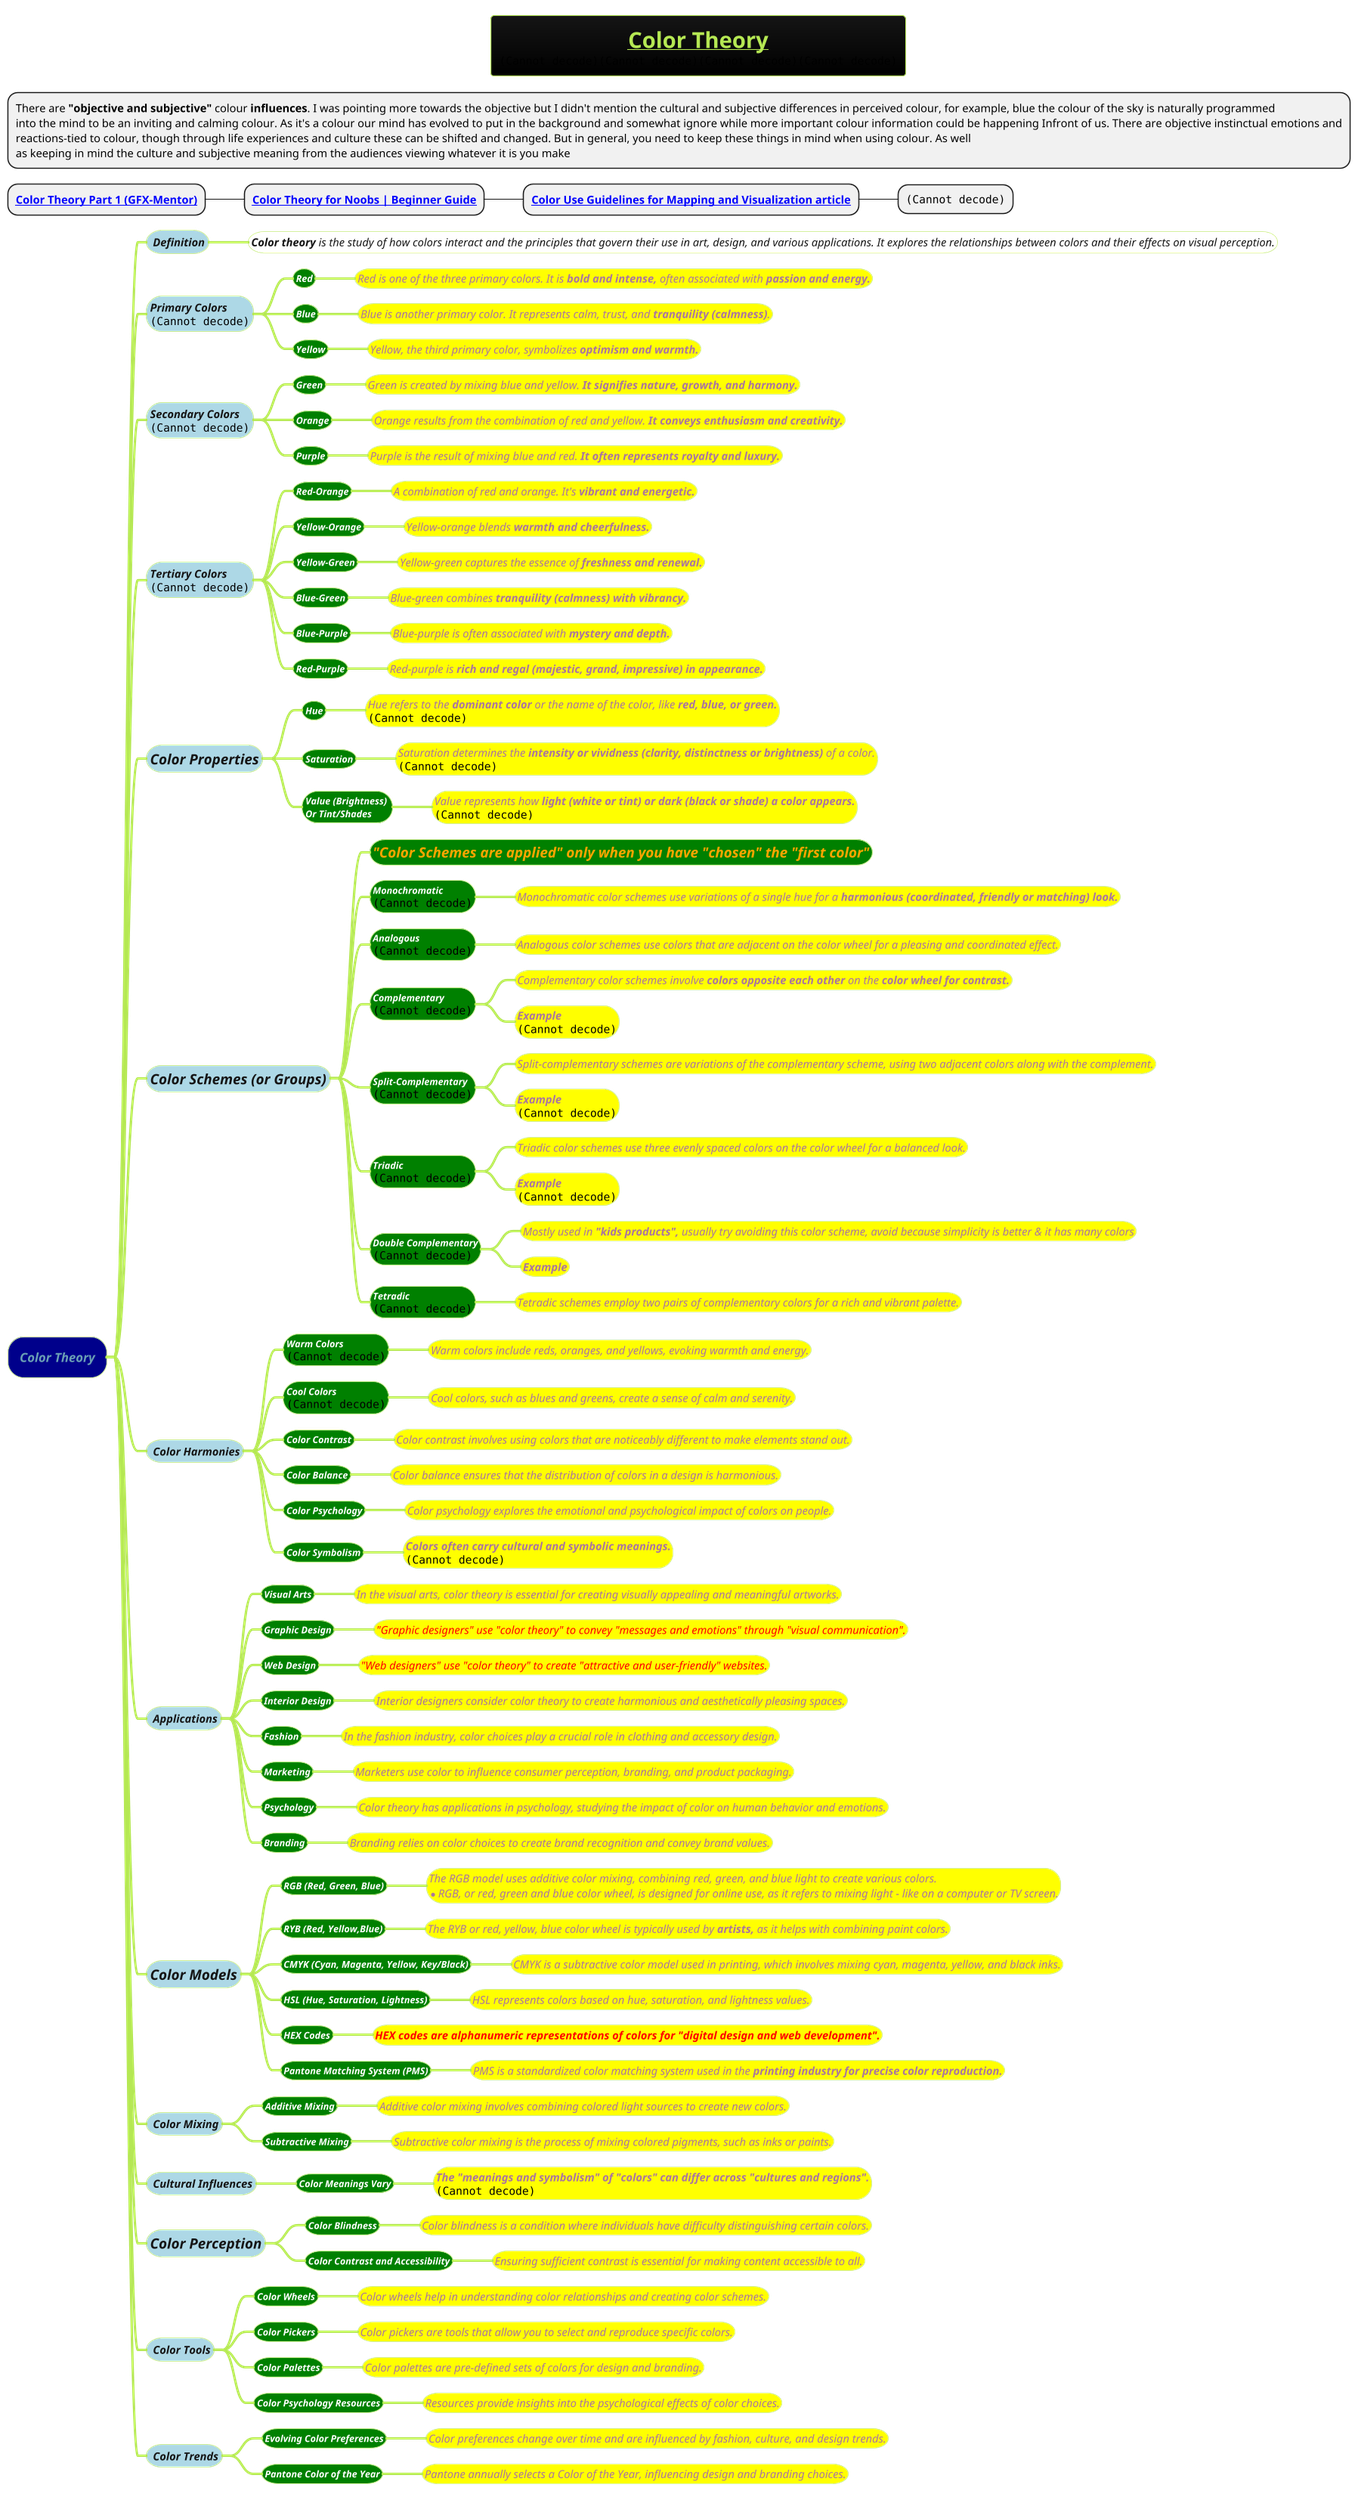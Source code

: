 @startmindmap
title =__Color Theory__\n<img:images/img_15.png{scale=.777}><img:images/img_13.png{scale=.7}><img:images/img_14.png{scale=.7}><img:images/img_16.png{scale=.7}>

*:There are **"objective and subjective"** colour **influences**. I was pointing more towards the objective but I didn't mention the cultural and subjective differences in perceived colour, for example, blue the colour of the sky is naturally programmed
into the mind to be an inviting and calming colour. As it's a colour our mind has evolved to put in the background and somewhat ignore while more important colour information could be happening Infront of us. There are objective instinctual emotions and
reactions-tied to colour, though through life experiences and culture these can be shifted and changed. But in general, you need to keep these things in mind when using colour. As well
as keeping in mind the culture and subjective meaning from the audiences viewing whatever it is you make;

* **[[https://www.youtube.com/watch?v=oxr-5CIQm1c&ab_channel=GFXMentor Color Theory Part 1 (GFX-Mentor)]]**
** **[[https://www.youtube.com/watch?v=AvgCkHrcj90&ab_channel=FlowStudio Color Theory for Noobs | Beginner Guide]]**
*** **[[https://web.natur.cuni.cz/~langhamr/lectures/vtfg1/mapinfo_2/barvy/colors.html Color Use Guidelines for Mapping and Visualization article]]**
**** <img:images/img_21.png{scale=.7}>
!theme hacker

*[#darkblue] <i>Color Theory
**[#lightblue] <i> Definition
***[#white] <i><size:14>**Color theory** is the study of how colors interact and the principles that govern their use in art, design, and various applications. It explores the relationships between colors and their effects on visual perception.

**[#lightblue] <i>Primary Colors\n<img:images/img_1.png{scale=.5}>
***[#green] <i><color #white>**Red**
****[#yellow] <i><size:14>Red is one of the three primary colors. It is **bold and intense,** often associated with **passion and energy.**
***[#green] <i><color #white>**Blue**
****[#yellow] <i><size:14>Blue is another primary color. It represents calm, trust, and **tranquility (calmness)**.
***[#green] <i><color #white>**Yellow**
****[#yellow] <i><size:14>Yellow, the third primary color, symbolizes **optimism and warmth.**

**[#lightblue] <i>Secondary Colors\n<img:images/img_2.png{scale=.58}>
***[#green] <i><color #white>**Green**
****[#yellow] <i><size:14>Green is created by mixing blue and yellow. **It signifies nature, growth, and harmony.**
***[#green] <i><color #white>**Orange**
****[#yellow] <i><size:14>Orange results from the combination of red and yellow. **It conveys enthusiasm and creativity.**
***[#green] <i><color #white>**Purple**
****[#yellow] <i><size:14>Purple is the result of mixing blue and red. **It often represents royalty and luxury.**

**[#lightblue] <i>Tertiary Colors\n<img:images/img_3.png{scale=.5}>
***[#green] <i><color #white>**Red-Orange**
****[#yellow] <i><size:14>A combination of red and orange. It's **vibrant and energetic.**
***[#green] <i><color #white>**Yellow-Orange**
****[#yellow] <i><size:14>Yellow-orange blends **warmth and cheerfulness.**
***[#green] <i><color #white>**Yellow-Green**
****[#yellow] <i><size:14>Yellow-green captures the essence of **freshness and renewal.**
***[#green] <i><color #white>**Blue-Green**
****[#yellow] <i><size:14>Blue-green combines **tranquility (calmness) with vibrancy.**
***[#green] <i><color #white>**Blue-Purple**
****[#yellow] <i><size:14>Blue-purple is often associated with **mystery and depth.**
***[#green] <i><color #white>**Red-Purple**
****[#yellow] <i><size:14>Red-purple is **rich and regal (majestic, grand, impressive) in appearance.**

**[#lightblue] <i><size:18>Color Properties
***[#green] <i><color #white>**Hue**
****[#yellow] <i><size:14>Hue refers to the **dominant color** or the name of the color, like **red, blue, or green.**\n<img:images/img_22.png{scale=.4}>
***[#green] <i><color #white>**Saturation**
****[#yellow] <i><size:14>Saturation determines the **intensity or vividness (clarity, distinctness or brightness)** of a color.\n<img:images/img_23.png{scale=.4}>
***[#green] <i><color #white>**Value (Brightness) **\n<i><size:12><color #white>**Or Tint/Shades**
****[#yellow] <i><size:14>Value represents how **light (white or tint) or dark (black or shade) a color appears.**\n<img:images/img_24.png{scale=.4}>

**[#lightblue] <i><size:18>Color Schemes (or Groups)
***[#green] <i><size:18><color #orange>**"Color Schemes are applied" only when you have "chosen" the "first color"**
***[#green] <i><color #white>**Monochromatic**\n<img:images/img_17.png{scale=.6}>
****[#yellow] <i><size:14>Monochromatic color schemes use variations of a single hue for a **harmonious (coordinated, friendly or matching) look.**
***[#green] <i><color #white>**Analogous** \n<img:images/img_11.png{scale=.35}>
****[#yellow] <i><size:14>Analogous color schemes use colors that are adjacent on the color wheel for a pleasing and coordinated effect.
***[#green] <i><color #white>**Complementary** \n<img:images/img_4.png{scale=.45}>
****[#yellow] <i><size:14>Complementary color schemes involve **colors opposite each other** on the **color wheel for contrast.**
****[#yellow] <i><size:14>**Example**\n<img:images/img_5.png{scale=.5}>
***[#green] <i><color #white>**Split-Complementary**\n<img:images/img_6.png{scale=.55}>
****[#yellow] <i><size:14>Split-complementary schemes are variations of the complementary scheme, using two adjacent colors along with the complement.
****[#yellow] <i><size:14>**Example**\n<img:images/img_7.png{scale=.5}>
***[#green] <i><color #white>**Triadic**\n<img:images/img_8.png{scale=.5}>
****[#yellow] <i><size:14>Triadic color schemes use three evenly spaced colors on the color wheel for a balanced look.
****[#yellow] <i><size:14>**Example**\n<img:images/img_9.png{scale=.5}>
***[#green] <i><color #white>**Double Complementary**\n<img:images/img_10.png{scale=.55}>
****[#yellow] <i><size:14>Mostly used in **"kids products",** usually try avoiding this color scheme, avoid because simplicity is better & it has many colors
****[#yellow] <i><size:14>**Example**
***[#green] <i><color #white>**Tetradic**\n<img:images/img_12.png{scale=.5}>
****[#yellow] <i><size:14>Tetradic schemes employ two pairs of complementary colors for a rich and vibrant palette.

**[#lightblue] <i> Color Harmonies
***[#green] <i><color #white>**Warm Colors**\n<img:images/img_18.png{scale=.45}>
****[#yellow] <i><size:14>Warm colors include reds, oranges, and yellows, evoking warmth and energy.
***[#green] <i><color #white>**Cool Colors**\n<img:images/img_19.png{scale=.4}>
****[#yellow] <i><size:14>Cool colors, such as blues and greens, create a sense of calm and serenity.
***[#green] <i><color #white>**Color Contrast**
****[#yellow] <i><size:14>Color contrast involves using colors that are noticeably different to make elements stand out.
***[#green] <i><color #white>**Color Balance**
****[#yellow] <i><size:14>Color balance ensures that the distribution of colors in a design is harmonious.
***[#green] <i><color #white>**Color Psychology**
****[#yellow] <i><size:14>Color psychology explores the emotional and psychological impact of colors on people.
***[#green] <i><color #white>**Color Symbolism**
****[#yellow] <i><size:14>**Colors often carry cultural and symbolic meanings.**\n<img:images/img_20.png{scale=.7}>

**[#lightblue] <i> Applications
***[#green] <i><color #white>**Visual Arts**
****[#yellow] <i><size:14>In the visual arts, color theory is essential for creating visually appealing and meaningful artworks.
***[#green] <i><color #white>**Graphic Design**
****[#yellow] <i><size:14><color #red>"Graphic designers" use "color theory" to convey "messages and emotions" through "visual communication".
***[#green] <i><color #white>**Web Design**
****[#yellow] <i><size:14><color #red>"Web designers" use "color theory" to create "attractive and user-friendly" websites.
***[#green] <i><color #white>**Interior Design**
****[#yellow] <i><size:14>Interior designers consider color theory to create harmonious and aesthetically pleasing spaces.
***[#green] <i><color #white>**Fashion**
****[#yellow] <i><size:14>In the fashion industry, color choices play a crucial role in clothing and accessory design.
***[#green] <i><color #white>**Marketing**
****[#yellow] <i><size:14>Marketers use color to influence consumer perception, branding, and product packaging.
***[#green] <i><color #white>**Psychology**
****[#yellow] <i><size:14>Color theory has applications in psychology, studying the impact of color on human behavior and emotions.
***[#green] <i><color #white>**Branding**
****[#yellow] <i><size:14>Branding relies on color choices to create brand recognition and convey brand values.

**[#lightblue] <i><size:18>Color Models
***[#green] <i><color #white>**RGB (Red, Green, Blue)**
****[#yellow] <i><size:14>The RGB model uses additive color mixing, combining red, green, and blue light to create various colors.\n* <size:14>//RGB, or red, green and blue color wheel, is designed for online use, as it refers to mixing light – like on a computer or TV screen.//
***[#green] <i><color #white>**RYB (Red, Yellow,Blue)**
****[#yellow] <i><size:14>The RYB or red, yellow, blue color wheel is typically used by **artists,** as it helps with combining paint colors.
***[#green] <i><color #white>**CMYK (Cyan, Magenta, Yellow, Key/Black)**
****[#yellow] <i><size:14>CMYK is a subtractive color model used in printing, which involves mixing cyan, magenta, yellow, and black inks.
***[#green] <i><color #white>**HSL (Hue, Saturation, Lightness)**
****[#yellow] <i><size:14>HSL represents colors based on hue, saturation, and lightness values.
***[#green] <i><color #white>**HEX Codes**
****[#yellow] <i><size:14><color #red>**HEX codes are alphanumeric representations of colors for "digital design and web development".**
***[#green] <i><color #white>**Pantone Matching System (PMS)**
****[#yellow] <i><size:14>PMS is a standardized color matching system used in the **printing industry for precise color reproduction.**

**[#lightblue] <i> Color Mixing
***[#green] <i><color #white>**Additive Mixing**
****[#yellow] <i><size:14>Additive color mixing involves combining colored light sources to create new colors.
***[#green] <i><color #white>**Subtractive Mixing**
****[#yellow] <i><size:14>Subtractive color mixing is the process of mixing colored pigments, such as inks or paints.

**[#lightblue] <i> Cultural Influences
***[#green] <i><color #white>**Color Meanings Vary**
****[#yellow] <i><size:14>**The "meanings and symbolism" of "colors" can differ across "cultures and regions".**\n<img:images/img_20.png{scale=.7}>

**[#lightblue] <i><size:18>Color Perception
***[#green] <i><color #white>**Color Blindness**
****[#yellow] <i><size:14>Color blindness is a condition where individuals have difficulty distinguishing certain colors.
***[#green] <i><color #white>**Color Contrast and Accessibility**
****[#yellow] <i><size:14>Ensuring sufficient contrast is essential for making content accessible to all.

**[#lightblue] <i> Color Tools
***[#green] <i><color #white>**Color Wheels**
****[#yellow] <i><size:14>Color wheels help in understanding color relationships and creating color schemes.
***[#green] <i><color #white>**Color Pickers**
****[#yellow] <i><size:14>Color pickers are tools that allow you to select and reproduce specific colors.
***[#green] <i><color #white>**Color Palettes**
****[#yellow] <i><size:14>Color palettes are pre-defined sets of colors for design and branding.
***[#green] <i><color #white>**Color Psychology Resources**
****[#yellow] <i><size:14>Resources provide insights into the psychological effects of color choices.

**[#lightblue] <i> Color Trends
***[#green] <i><color #white>**Evolving Color Preferences**
****[#yellow] <i><size:14>Color preferences change over time and are influenced by fashion, culture, and design trends.
***[#green] <i><color #white>**Pantone Color of the Year**
****[#yellow] <i><size:14>Pantone annually selects a Color of the Year, influencing design and branding choices.

@endmindmap
